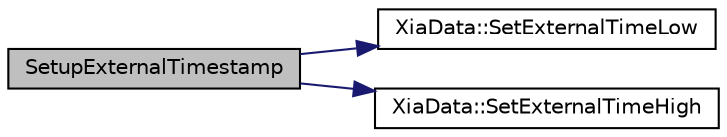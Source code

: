 digraph "SetupExternalTimestamp"
{
  edge [fontname="Helvetica",fontsize="10",labelfontname="Helvetica",labelfontsize="10"];
  node [fontname="Helvetica",fontsize="10",shape=record];
  rankdir="LR";
  Node1 [label="SetupExternalTimestamp",height=0.2,width=0.4,color="black", fillcolor="grey75", style="filled", fontcolor="black"];
  Node1 -> Node2 [color="midnightblue",fontsize="10",style="solid",fontname="Helvetica"];
  Node2 [label="XiaData::SetExternalTimeLow",height=0.2,width=0.4,color="black", fillcolor="white", style="filled",URL="$d2/ddd/class_xia_data.html#a673d1a85a4a03615668e99da93e30db5",tooltip="Sets the lower 32 bits of the external event time. "];
  Node1 -> Node3 [color="midnightblue",fontsize="10",style="solid",fontname="Helvetica"];
  Node3 [label="XiaData::SetExternalTimeHigh",height=0.2,width=0.4,color="black", fillcolor="white", style="filled",URL="$d2/ddd/class_xia_data.html#a4dc1410b6214be80115181cedd88a044",tooltip="Sets the upper 16 bits of the external event time. "];
}
